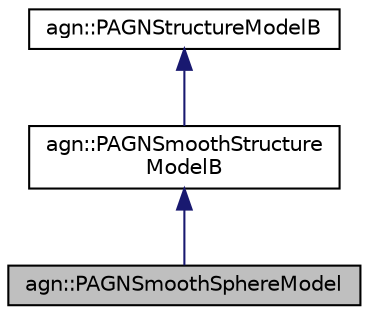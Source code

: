 digraph "agn::PAGNSmoothSphereModel"
{
 // LATEX_PDF_SIZE
  edge [fontname="Helvetica",fontsize="10",labelfontname="Helvetica",labelfontsize="10"];
  node [fontname="Helvetica",fontsize="10",shape=record];
  Node1 [label="agn::PAGNSmoothSphereModel",height=0.2,width=0.4,color="black", fillcolor="grey75", style="filled", fontcolor="black",tooltip="This class represents a smooth sphere agn structure model."];
  Node2 -> Node1 [dir="back",color="midnightblue",fontsize="10",style="solid"];
  Node2 [label="agn::PAGNSmoothStructure\lModelB",height=0.2,width=0.4,color="black", fillcolor="white", style="filled",URL="$classagn_1_1_p_a_g_n_smooth_structure_model_b.html",tooltip="This base class represents an abstract simple(not tend to be clumpy) agn structure model,..."];
  Node3 -> Node2 [dir="back",color="midnightblue",fontsize="10",style="solid"];
  Node3 [label="agn::PAGNStructureModelB",height=0.2,width=0.4,color="black", fillcolor="white", style="filled",URL="$classagn_1_1_p_a_g_n_structure_model_b.html",tooltip=" "];
}
